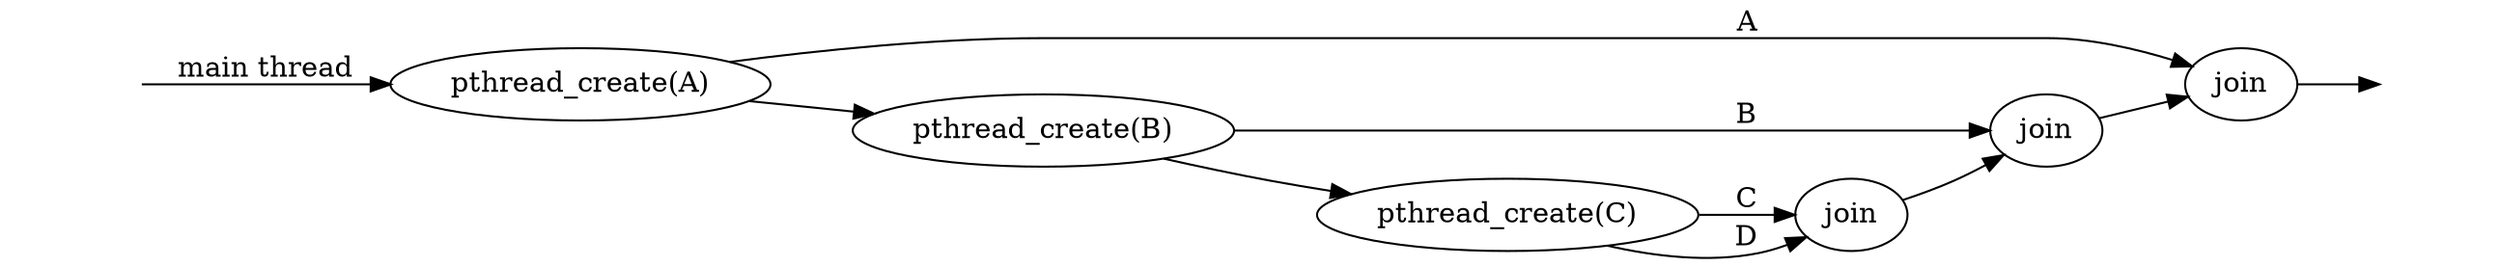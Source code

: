 digraph "Fork–join" {
    rankdir=LR;

    { node[style=invis] start end; }
    { node[label="join"] join1 join2 join3; }

    start -> "pthread_create(A)"        [label="main thread"];
    "pthread_create(A)" -> join3        [label="A"];
    "pthread_create(A)" -> "pthread_create(B)"     [label=" "];
    "pthread_create(B)" -> join2        [label="B"];
    "pthread_create(B)" -> "pthread_create(C)"     [label=" "];
    "pthread_create(C)" -> join1        [label="C"];
    "pthread_create(C)" -> join1        [label="D"];
    join1 -> join2                      [label=" "];
    join2 -> join3                      [label=" "];
    join3 -> end                        [label=" "];
}
